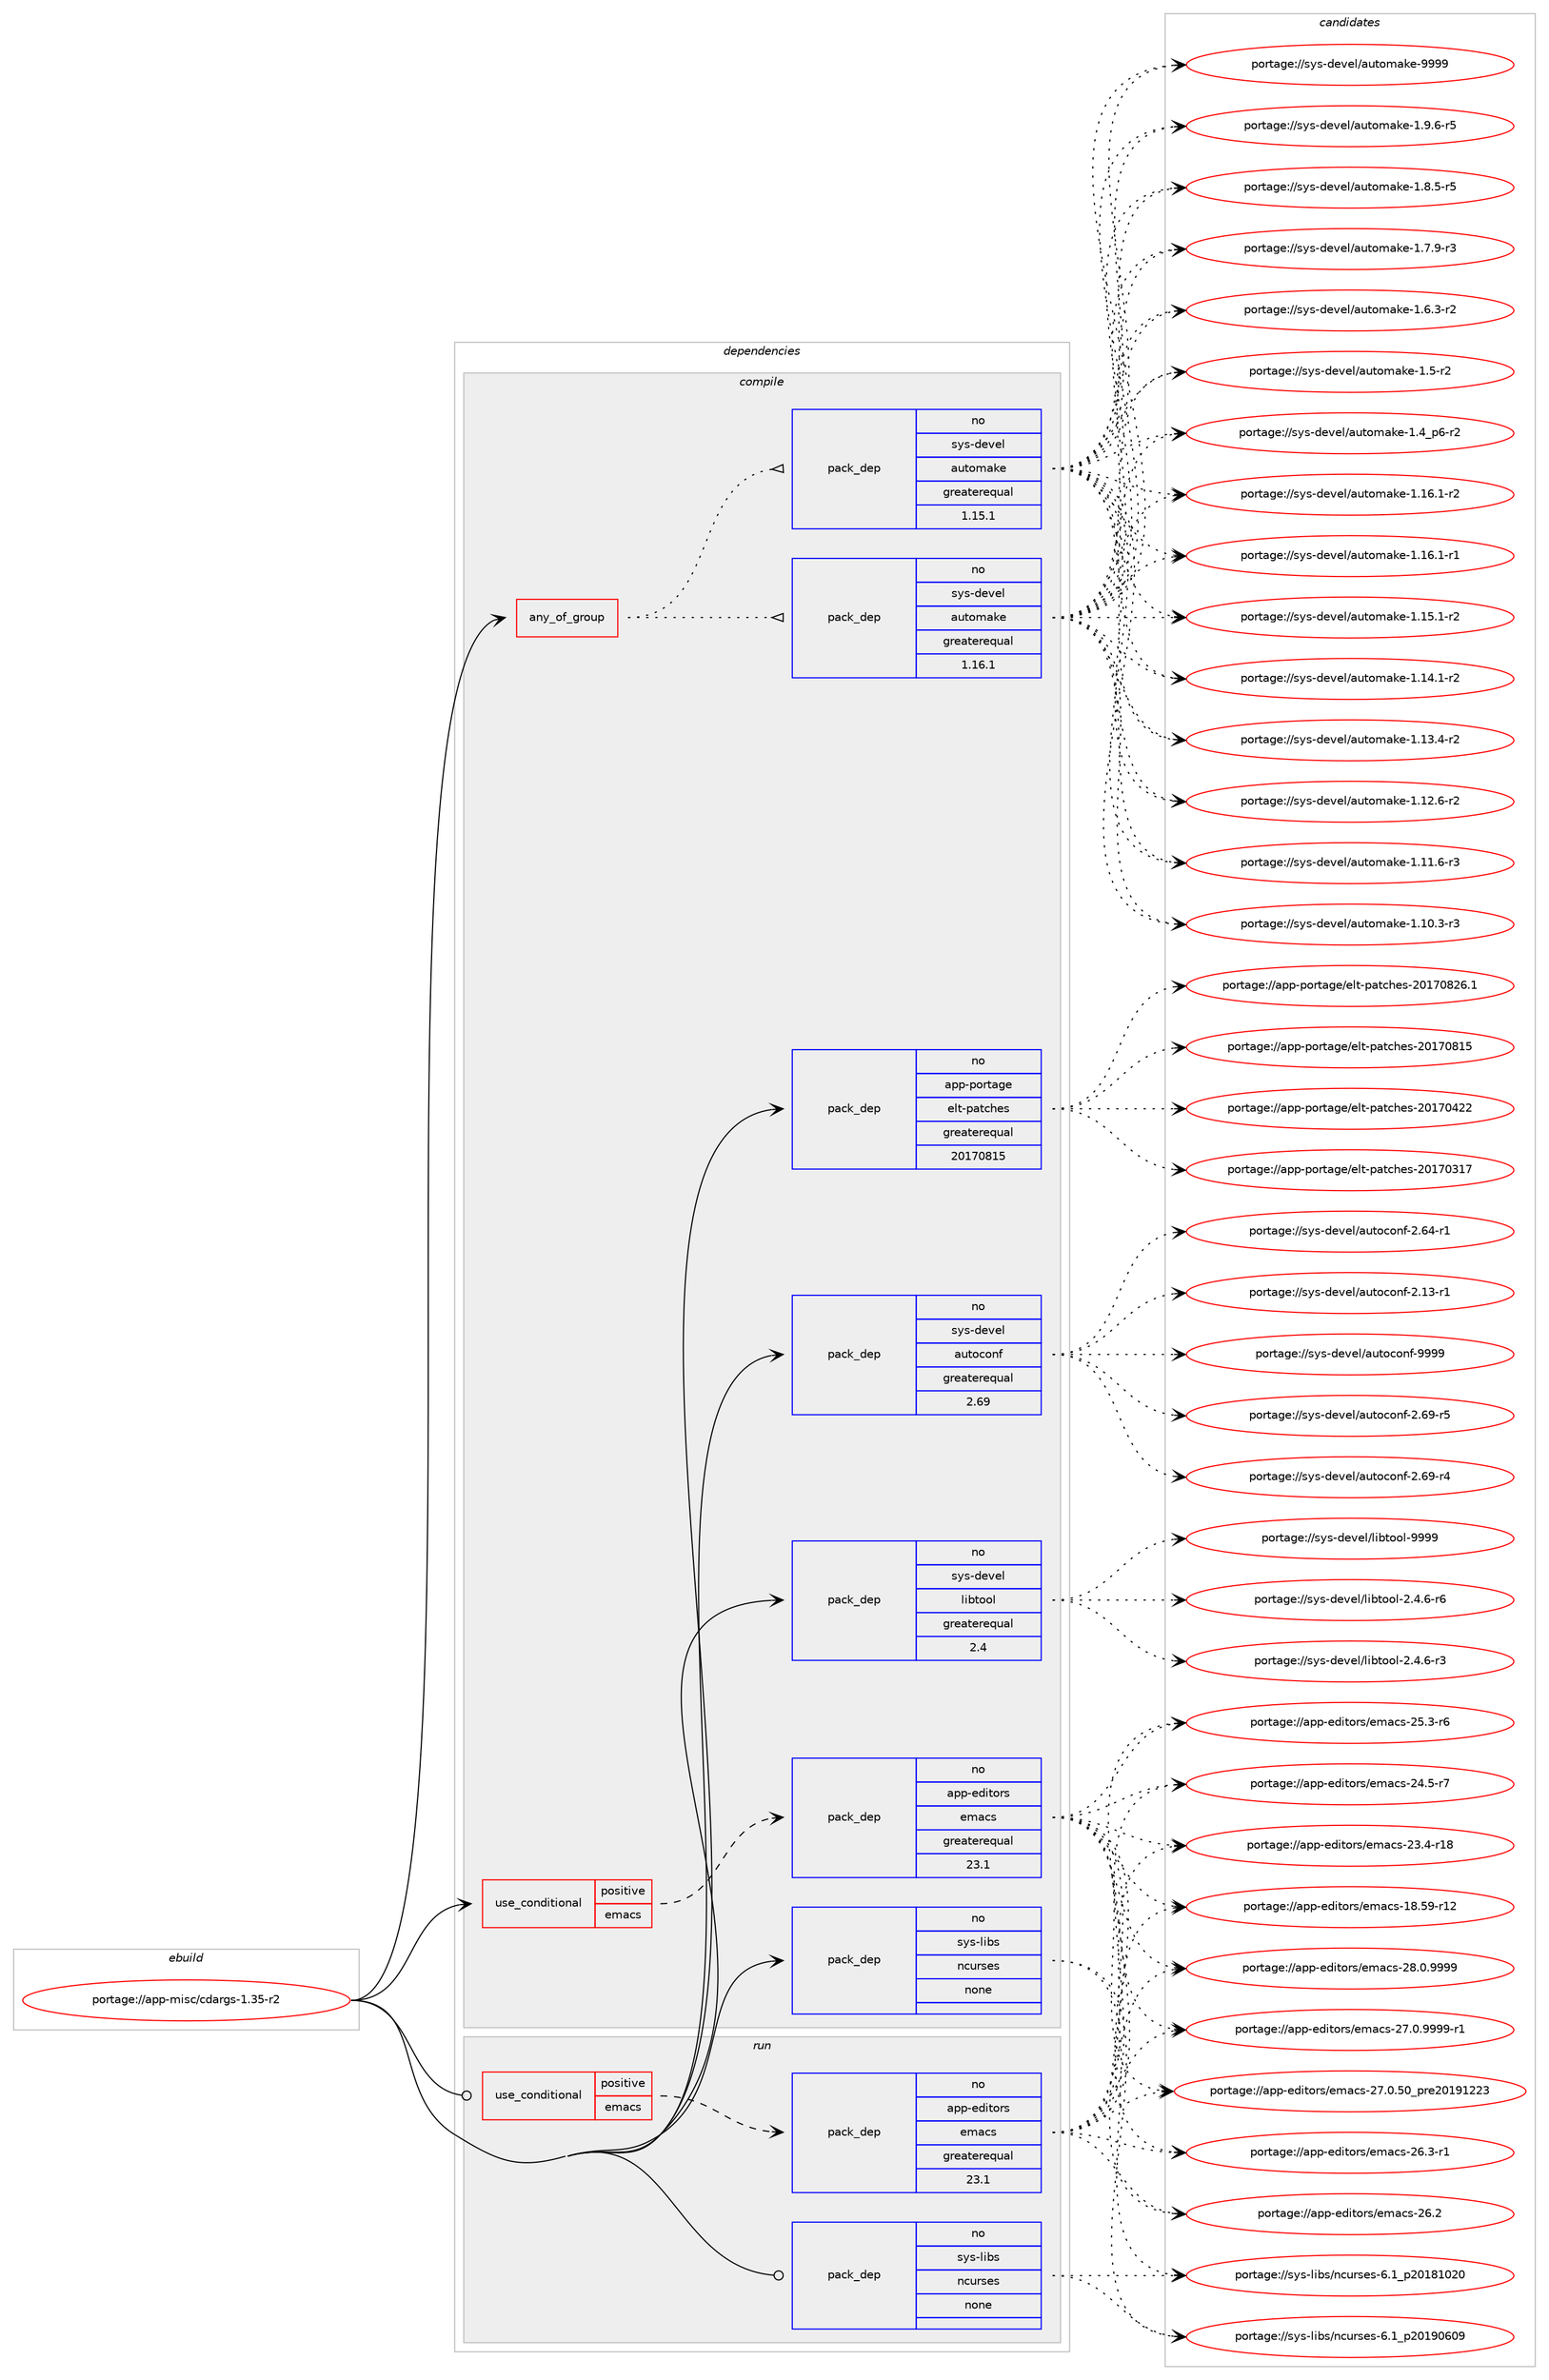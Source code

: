 digraph prolog {

# *************
# Graph options
# *************

newrank=true;
concentrate=true;
compound=true;
graph [rankdir=LR,fontname=Helvetica,fontsize=10,ranksep=1.5];#, ranksep=2.5, nodesep=0.2];
edge  [arrowhead=vee];
node  [fontname=Helvetica,fontsize=10];

# **********
# The ebuild
# **********

subgraph cluster_leftcol {
color=gray;
rank=same;
label=<<i>ebuild</i>>;
id [label="portage://app-misc/cdargs-1.35-r2", color=red, width=4, href="../app-misc/cdargs-1.35-r2.svg"];
}

# ****************
# The dependencies
# ****************

subgraph cluster_midcol {
color=gray;
label=<<i>dependencies</i>>;
subgraph cluster_compile {
fillcolor="#eeeeee";
style=filled;
label=<<i>compile</i>>;
subgraph any7934 {
dependency613273 [label=<<TABLE BORDER="0" CELLBORDER="1" CELLSPACING="0" CELLPADDING="4"><TR><TD CELLPADDING="10">any_of_group</TD></TR></TABLE>>, shape=none, color=red];subgraph pack461470 {
dependency613274 [label=<<TABLE BORDER="0" CELLBORDER="1" CELLSPACING="0" CELLPADDING="4" WIDTH="220"><TR><TD ROWSPAN="6" CELLPADDING="30">pack_dep</TD></TR><TR><TD WIDTH="110">no</TD></TR><TR><TD>sys-devel</TD></TR><TR><TD>automake</TD></TR><TR><TD>greaterequal</TD></TR><TR><TD>1.16.1</TD></TR></TABLE>>, shape=none, color=blue];
}
dependency613273:e -> dependency613274:w [weight=20,style="dotted",arrowhead="oinv"];
subgraph pack461471 {
dependency613275 [label=<<TABLE BORDER="0" CELLBORDER="1" CELLSPACING="0" CELLPADDING="4" WIDTH="220"><TR><TD ROWSPAN="6" CELLPADDING="30">pack_dep</TD></TR><TR><TD WIDTH="110">no</TD></TR><TR><TD>sys-devel</TD></TR><TR><TD>automake</TD></TR><TR><TD>greaterequal</TD></TR><TR><TD>1.15.1</TD></TR></TABLE>>, shape=none, color=blue];
}
dependency613273:e -> dependency613275:w [weight=20,style="dotted",arrowhead="oinv"];
}
id:e -> dependency613273:w [weight=20,style="solid",arrowhead="vee"];
subgraph cond143593 {
dependency613276 [label=<<TABLE BORDER="0" CELLBORDER="1" CELLSPACING="0" CELLPADDING="4"><TR><TD ROWSPAN="3" CELLPADDING="10">use_conditional</TD></TR><TR><TD>positive</TD></TR><TR><TD>emacs</TD></TR></TABLE>>, shape=none, color=red];
subgraph pack461472 {
dependency613277 [label=<<TABLE BORDER="0" CELLBORDER="1" CELLSPACING="0" CELLPADDING="4" WIDTH="220"><TR><TD ROWSPAN="6" CELLPADDING="30">pack_dep</TD></TR><TR><TD WIDTH="110">no</TD></TR><TR><TD>app-editors</TD></TR><TR><TD>emacs</TD></TR><TR><TD>greaterequal</TD></TR><TR><TD>23.1</TD></TR></TABLE>>, shape=none, color=blue];
}
dependency613276:e -> dependency613277:w [weight=20,style="dashed",arrowhead="vee"];
}
id:e -> dependency613276:w [weight=20,style="solid",arrowhead="vee"];
subgraph pack461473 {
dependency613278 [label=<<TABLE BORDER="0" CELLBORDER="1" CELLSPACING="0" CELLPADDING="4" WIDTH="220"><TR><TD ROWSPAN="6" CELLPADDING="30">pack_dep</TD></TR><TR><TD WIDTH="110">no</TD></TR><TR><TD>app-portage</TD></TR><TR><TD>elt-patches</TD></TR><TR><TD>greaterequal</TD></TR><TR><TD>20170815</TD></TR></TABLE>>, shape=none, color=blue];
}
id:e -> dependency613278:w [weight=20,style="solid",arrowhead="vee"];
subgraph pack461474 {
dependency613279 [label=<<TABLE BORDER="0" CELLBORDER="1" CELLSPACING="0" CELLPADDING="4" WIDTH="220"><TR><TD ROWSPAN="6" CELLPADDING="30">pack_dep</TD></TR><TR><TD WIDTH="110">no</TD></TR><TR><TD>sys-devel</TD></TR><TR><TD>autoconf</TD></TR><TR><TD>greaterequal</TD></TR><TR><TD>2.69</TD></TR></TABLE>>, shape=none, color=blue];
}
id:e -> dependency613279:w [weight=20,style="solid",arrowhead="vee"];
subgraph pack461475 {
dependency613280 [label=<<TABLE BORDER="0" CELLBORDER="1" CELLSPACING="0" CELLPADDING="4" WIDTH="220"><TR><TD ROWSPAN="6" CELLPADDING="30">pack_dep</TD></TR><TR><TD WIDTH="110">no</TD></TR><TR><TD>sys-devel</TD></TR><TR><TD>libtool</TD></TR><TR><TD>greaterequal</TD></TR><TR><TD>2.4</TD></TR></TABLE>>, shape=none, color=blue];
}
id:e -> dependency613280:w [weight=20,style="solid",arrowhead="vee"];
subgraph pack461476 {
dependency613281 [label=<<TABLE BORDER="0" CELLBORDER="1" CELLSPACING="0" CELLPADDING="4" WIDTH="220"><TR><TD ROWSPAN="6" CELLPADDING="30">pack_dep</TD></TR><TR><TD WIDTH="110">no</TD></TR><TR><TD>sys-libs</TD></TR><TR><TD>ncurses</TD></TR><TR><TD>none</TD></TR><TR><TD></TD></TR></TABLE>>, shape=none, color=blue];
}
id:e -> dependency613281:w [weight=20,style="solid",arrowhead="vee"];
}
subgraph cluster_compileandrun {
fillcolor="#eeeeee";
style=filled;
label=<<i>compile and run</i>>;
}
subgraph cluster_run {
fillcolor="#eeeeee";
style=filled;
label=<<i>run</i>>;
subgraph cond143594 {
dependency613282 [label=<<TABLE BORDER="0" CELLBORDER="1" CELLSPACING="0" CELLPADDING="4"><TR><TD ROWSPAN="3" CELLPADDING="10">use_conditional</TD></TR><TR><TD>positive</TD></TR><TR><TD>emacs</TD></TR></TABLE>>, shape=none, color=red];
subgraph pack461477 {
dependency613283 [label=<<TABLE BORDER="0" CELLBORDER="1" CELLSPACING="0" CELLPADDING="4" WIDTH="220"><TR><TD ROWSPAN="6" CELLPADDING="30">pack_dep</TD></TR><TR><TD WIDTH="110">no</TD></TR><TR><TD>app-editors</TD></TR><TR><TD>emacs</TD></TR><TR><TD>greaterequal</TD></TR><TR><TD>23.1</TD></TR></TABLE>>, shape=none, color=blue];
}
dependency613282:e -> dependency613283:w [weight=20,style="dashed",arrowhead="vee"];
}
id:e -> dependency613282:w [weight=20,style="solid",arrowhead="odot"];
subgraph pack461478 {
dependency613284 [label=<<TABLE BORDER="0" CELLBORDER="1" CELLSPACING="0" CELLPADDING="4" WIDTH="220"><TR><TD ROWSPAN="6" CELLPADDING="30">pack_dep</TD></TR><TR><TD WIDTH="110">no</TD></TR><TR><TD>sys-libs</TD></TR><TR><TD>ncurses</TD></TR><TR><TD>none</TD></TR><TR><TD></TD></TR></TABLE>>, shape=none, color=blue];
}
id:e -> dependency613284:w [weight=20,style="solid",arrowhead="odot"];
}
}

# **************
# The candidates
# **************

subgraph cluster_choices {
rank=same;
color=gray;
label=<<i>candidates</i>>;

subgraph choice461470 {
color=black;
nodesep=1;
choice115121115451001011181011084797117116111109971071014557575757 [label="portage://sys-devel/automake-9999", color=red, width=4,href="../sys-devel/automake-9999.svg"];
choice115121115451001011181011084797117116111109971071014549465746544511453 [label="portage://sys-devel/automake-1.9.6-r5", color=red, width=4,href="../sys-devel/automake-1.9.6-r5.svg"];
choice115121115451001011181011084797117116111109971071014549465646534511453 [label="portage://sys-devel/automake-1.8.5-r5", color=red, width=4,href="../sys-devel/automake-1.8.5-r5.svg"];
choice115121115451001011181011084797117116111109971071014549465546574511451 [label="portage://sys-devel/automake-1.7.9-r3", color=red, width=4,href="../sys-devel/automake-1.7.9-r3.svg"];
choice115121115451001011181011084797117116111109971071014549465446514511450 [label="portage://sys-devel/automake-1.6.3-r2", color=red, width=4,href="../sys-devel/automake-1.6.3-r2.svg"];
choice11512111545100101118101108479711711611110997107101454946534511450 [label="portage://sys-devel/automake-1.5-r2", color=red, width=4,href="../sys-devel/automake-1.5-r2.svg"];
choice115121115451001011181011084797117116111109971071014549465295112544511450 [label="portage://sys-devel/automake-1.4_p6-r2", color=red, width=4,href="../sys-devel/automake-1.4_p6-r2.svg"];
choice11512111545100101118101108479711711611110997107101454946495446494511450 [label="portage://sys-devel/automake-1.16.1-r2", color=red, width=4,href="../sys-devel/automake-1.16.1-r2.svg"];
choice11512111545100101118101108479711711611110997107101454946495446494511449 [label="portage://sys-devel/automake-1.16.1-r1", color=red, width=4,href="../sys-devel/automake-1.16.1-r1.svg"];
choice11512111545100101118101108479711711611110997107101454946495346494511450 [label="portage://sys-devel/automake-1.15.1-r2", color=red, width=4,href="../sys-devel/automake-1.15.1-r2.svg"];
choice11512111545100101118101108479711711611110997107101454946495246494511450 [label="portage://sys-devel/automake-1.14.1-r2", color=red, width=4,href="../sys-devel/automake-1.14.1-r2.svg"];
choice11512111545100101118101108479711711611110997107101454946495146524511450 [label="portage://sys-devel/automake-1.13.4-r2", color=red, width=4,href="../sys-devel/automake-1.13.4-r2.svg"];
choice11512111545100101118101108479711711611110997107101454946495046544511450 [label="portage://sys-devel/automake-1.12.6-r2", color=red, width=4,href="../sys-devel/automake-1.12.6-r2.svg"];
choice11512111545100101118101108479711711611110997107101454946494946544511451 [label="portage://sys-devel/automake-1.11.6-r3", color=red, width=4,href="../sys-devel/automake-1.11.6-r3.svg"];
choice11512111545100101118101108479711711611110997107101454946494846514511451 [label="portage://sys-devel/automake-1.10.3-r3", color=red, width=4,href="../sys-devel/automake-1.10.3-r3.svg"];
dependency613274:e -> choice115121115451001011181011084797117116111109971071014557575757:w [style=dotted,weight="100"];
dependency613274:e -> choice115121115451001011181011084797117116111109971071014549465746544511453:w [style=dotted,weight="100"];
dependency613274:e -> choice115121115451001011181011084797117116111109971071014549465646534511453:w [style=dotted,weight="100"];
dependency613274:e -> choice115121115451001011181011084797117116111109971071014549465546574511451:w [style=dotted,weight="100"];
dependency613274:e -> choice115121115451001011181011084797117116111109971071014549465446514511450:w [style=dotted,weight="100"];
dependency613274:e -> choice11512111545100101118101108479711711611110997107101454946534511450:w [style=dotted,weight="100"];
dependency613274:e -> choice115121115451001011181011084797117116111109971071014549465295112544511450:w [style=dotted,weight="100"];
dependency613274:e -> choice11512111545100101118101108479711711611110997107101454946495446494511450:w [style=dotted,weight="100"];
dependency613274:e -> choice11512111545100101118101108479711711611110997107101454946495446494511449:w [style=dotted,weight="100"];
dependency613274:e -> choice11512111545100101118101108479711711611110997107101454946495346494511450:w [style=dotted,weight="100"];
dependency613274:e -> choice11512111545100101118101108479711711611110997107101454946495246494511450:w [style=dotted,weight="100"];
dependency613274:e -> choice11512111545100101118101108479711711611110997107101454946495146524511450:w [style=dotted,weight="100"];
dependency613274:e -> choice11512111545100101118101108479711711611110997107101454946495046544511450:w [style=dotted,weight="100"];
dependency613274:e -> choice11512111545100101118101108479711711611110997107101454946494946544511451:w [style=dotted,weight="100"];
dependency613274:e -> choice11512111545100101118101108479711711611110997107101454946494846514511451:w [style=dotted,weight="100"];
}
subgraph choice461471 {
color=black;
nodesep=1;
choice115121115451001011181011084797117116111109971071014557575757 [label="portage://sys-devel/automake-9999", color=red, width=4,href="../sys-devel/automake-9999.svg"];
choice115121115451001011181011084797117116111109971071014549465746544511453 [label="portage://sys-devel/automake-1.9.6-r5", color=red, width=4,href="../sys-devel/automake-1.9.6-r5.svg"];
choice115121115451001011181011084797117116111109971071014549465646534511453 [label="portage://sys-devel/automake-1.8.5-r5", color=red, width=4,href="../sys-devel/automake-1.8.5-r5.svg"];
choice115121115451001011181011084797117116111109971071014549465546574511451 [label="portage://sys-devel/automake-1.7.9-r3", color=red, width=4,href="../sys-devel/automake-1.7.9-r3.svg"];
choice115121115451001011181011084797117116111109971071014549465446514511450 [label="portage://sys-devel/automake-1.6.3-r2", color=red, width=4,href="../sys-devel/automake-1.6.3-r2.svg"];
choice11512111545100101118101108479711711611110997107101454946534511450 [label="portage://sys-devel/automake-1.5-r2", color=red, width=4,href="../sys-devel/automake-1.5-r2.svg"];
choice115121115451001011181011084797117116111109971071014549465295112544511450 [label="portage://sys-devel/automake-1.4_p6-r2", color=red, width=4,href="../sys-devel/automake-1.4_p6-r2.svg"];
choice11512111545100101118101108479711711611110997107101454946495446494511450 [label="portage://sys-devel/automake-1.16.1-r2", color=red, width=4,href="../sys-devel/automake-1.16.1-r2.svg"];
choice11512111545100101118101108479711711611110997107101454946495446494511449 [label="portage://sys-devel/automake-1.16.1-r1", color=red, width=4,href="../sys-devel/automake-1.16.1-r1.svg"];
choice11512111545100101118101108479711711611110997107101454946495346494511450 [label="portage://sys-devel/automake-1.15.1-r2", color=red, width=4,href="../sys-devel/automake-1.15.1-r2.svg"];
choice11512111545100101118101108479711711611110997107101454946495246494511450 [label="portage://sys-devel/automake-1.14.1-r2", color=red, width=4,href="../sys-devel/automake-1.14.1-r2.svg"];
choice11512111545100101118101108479711711611110997107101454946495146524511450 [label="portage://sys-devel/automake-1.13.4-r2", color=red, width=4,href="../sys-devel/automake-1.13.4-r2.svg"];
choice11512111545100101118101108479711711611110997107101454946495046544511450 [label="portage://sys-devel/automake-1.12.6-r2", color=red, width=4,href="../sys-devel/automake-1.12.6-r2.svg"];
choice11512111545100101118101108479711711611110997107101454946494946544511451 [label="portage://sys-devel/automake-1.11.6-r3", color=red, width=4,href="../sys-devel/automake-1.11.6-r3.svg"];
choice11512111545100101118101108479711711611110997107101454946494846514511451 [label="portage://sys-devel/automake-1.10.3-r3", color=red, width=4,href="../sys-devel/automake-1.10.3-r3.svg"];
dependency613275:e -> choice115121115451001011181011084797117116111109971071014557575757:w [style=dotted,weight="100"];
dependency613275:e -> choice115121115451001011181011084797117116111109971071014549465746544511453:w [style=dotted,weight="100"];
dependency613275:e -> choice115121115451001011181011084797117116111109971071014549465646534511453:w [style=dotted,weight="100"];
dependency613275:e -> choice115121115451001011181011084797117116111109971071014549465546574511451:w [style=dotted,weight="100"];
dependency613275:e -> choice115121115451001011181011084797117116111109971071014549465446514511450:w [style=dotted,weight="100"];
dependency613275:e -> choice11512111545100101118101108479711711611110997107101454946534511450:w [style=dotted,weight="100"];
dependency613275:e -> choice115121115451001011181011084797117116111109971071014549465295112544511450:w [style=dotted,weight="100"];
dependency613275:e -> choice11512111545100101118101108479711711611110997107101454946495446494511450:w [style=dotted,weight="100"];
dependency613275:e -> choice11512111545100101118101108479711711611110997107101454946495446494511449:w [style=dotted,weight="100"];
dependency613275:e -> choice11512111545100101118101108479711711611110997107101454946495346494511450:w [style=dotted,weight="100"];
dependency613275:e -> choice11512111545100101118101108479711711611110997107101454946495246494511450:w [style=dotted,weight="100"];
dependency613275:e -> choice11512111545100101118101108479711711611110997107101454946495146524511450:w [style=dotted,weight="100"];
dependency613275:e -> choice11512111545100101118101108479711711611110997107101454946495046544511450:w [style=dotted,weight="100"];
dependency613275:e -> choice11512111545100101118101108479711711611110997107101454946494946544511451:w [style=dotted,weight="100"];
dependency613275:e -> choice11512111545100101118101108479711711611110997107101454946494846514511451:w [style=dotted,weight="100"];
}
subgraph choice461472 {
color=black;
nodesep=1;
choice971121124510110010511611111411547101109979911545505646484657575757 [label="portage://app-editors/emacs-28.0.9999", color=red, width=4,href="../app-editors/emacs-28.0.9999.svg"];
choice9711211245101100105116111114115471011099799115455055464846575757574511449 [label="portage://app-editors/emacs-27.0.9999-r1", color=red, width=4,href="../app-editors/emacs-27.0.9999-r1.svg"];
choice97112112451011001051161111141154710110997991154550554648465348951121141015048495749505051 [label="portage://app-editors/emacs-27.0.50_pre20191223", color=red, width=4,href="../app-editors/emacs-27.0.50_pre20191223.svg"];
choice971121124510110010511611111411547101109979911545505446514511449 [label="portage://app-editors/emacs-26.3-r1", color=red, width=4,href="../app-editors/emacs-26.3-r1.svg"];
choice97112112451011001051161111141154710110997991154550544650 [label="portage://app-editors/emacs-26.2", color=red, width=4,href="../app-editors/emacs-26.2.svg"];
choice971121124510110010511611111411547101109979911545505346514511454 [label="portage://app-editors/emacs-25.3-r6", color=red, width=4,href="../app-editors/emacs-25.3-r6.svg"];
choice971121124510110010511611111411547101109979911545505246534511455 [label="portage://app-editors/emacs-24.5-r7", color=red, width=4,href="../app-editors/emacs-24.5-r7.svg"];
choice97112112451011001051161111141154710110997991154550514652451144956 [label="portage://app-editors/emacs-23.4-r18", color=red, width=4,href="../app-editors/emacs-23.4-r18.svg"];
choice9711211245101100105116111114115471011099799115454956465357451144950 [label="portage://app-editors/emacs-18.59-r12", color=red, width=4,href="../app-editors/emacs-18.59-r12.svg"];
dependency613277:e -> choice971121124510110010511611111411547101109979911545505646484657575757:w [style=dotted,weight="100"];
dependency613277:e -> choice9711211245101100105116111114115471011099799115455055464846575757574511449:w [style=dotted,weight="100"];
dependency613277:e -> choice97112112451011001051161111141154710110997991154550554648465348951121141015048495749505051:w [style=dotted,weight="100"];
dependency613277:e -> choice971121124510110010511611111411547101109979911545505446514511449:w [style=dotted,weight="100"];
dependency613277:e -> choice97112112451011001051161111141154710110997991154550544650:w [style=dotted,weight="100"];
dependency613277:e -> choice971121124510110010511611111411547101109979911545505346514511454:w [style=dotted,weight="100"];
dependency613277:e -> choice971121124510110010511611111411547101109979911545505246534511455:w [style=dotted,weight="100"];
dependency613277:e -> choice97112112451011001051161111141154710110997991154550514652451144956:w [style=dotted,weight="100"];
dependency613277:e -> choice9711211245101100105116111114115471011099799115454956465357451144950:w [style=dotted,weight="100"];
}
subgraph choice461473 {
color=black;
nodesep=1;
choice971121124511211111411697103101471011081164511297116991041011154550484955485650544649 [label="portage://app-portage/elt-patches-20170826.1", color=red, width=4,href="../app-portage/elt-patches-20170826.1.svg"];
choice97112112451121111141169710310147101108116451129711699104101115455048495548564953 [label="portage://app-portage/elt-patches-20170815", color=red, width=4,href="../app-portage/elt-patches-20170815.svg"];
choice97112112451121111141169710310147101108116451129711699104101115455048495548525050 [label="portage://app-portage/elt-patches-20170422", color=red, width=4,href="../app-portage/elt-patches-20170422.svg"];
choice97112112451121111141169710310147101108116451129711699104101115455048495548514955 [label="portage://app-portage/elt-patches-20170317", color=red, width=4,href="../app-portage/elt-patches-20170317.svg"];
dependency613278:e -> choice971121124511211111411697103101471011081164511297116991041011154550484955485650544649:w [style=dotted,weight="100"];
dependency613278:e -> choice97112112451121111141169710310147101108116451129711699104101115455048495548564953:w [style=dotted,weight="100"];
dependency613278:e -> choice97112112451121111141169710310147101108116451129711699104101115455048495548525050:w [style=dotted,weight="100"];
dependency613278:e -> choice97112112451121111141169710310147101108116451129711699104101115455048495548514955:w [style=dotted,weight="100"];
}
subgraph choice461474 {
color=black;
nodesep=1;
choice115121115451001011181011084797117116111991111101024557575757 [label="portage://sys-devel/autoconf-9999", color=red, width=4,href="../sys-devel/autoconf-9999.svg"];
choice1151211154510010111810110847971171161119911111010245504654574511453 [label="portage://sys-devel/autoconf-2.69-r5", color=red, width=4,href="../sys-devel/autoconf-2.69-r5.svg"];
choice1151211154510010111810110847971171161119911111010245504654574511452 [label="portage://sys-devel/autoconf-2.69-r4", color=red, width=4,href="../sys-devel/autoconf-2.69-r4.svg"];
choice1151211154510010111810110847971171161119911111010245504654524511449 [label="portage://sys-devel/autoconf-2.64-r1", color=red, width=4,href="../sys-devel/autoconf-2.64-r1.svg"];
choice1151211154510010111810110847971171161119911111010245504649514511449 [label="portage://sys-devel/autoconf-2.13-r1", color=red, width=4,href="../sys-devel/autoconf-2.13-r1.svg"];
dependency613279:e -> choice115121115451001011181011084797117116111991111101024557575757:w [style=dotted,weight="100"];
dependency613279:e -> choice1151211154510010111810110847971171161119911111010245504654574511453:w [style=dotted,weight="100"];
dependency613279:e -> choice1151211154510010111810110847971171161119911111010245504654574511452:w [style=dotted,weight="100"];
dependency613279:e -> choice1151211154510010111810110847971171161119911111010245504654524511449:w [style=dotted,weight="100"];
dependency613279:e -> choice1151211154510010111810110847971171161119911111010245504649514511449:w [style=dotted,weight="100"];
}
subgraph choice461475 {
color=black;
nodesep=1;
choice1151211154510010111810110847108105981161111111084557575757 [label="portage://sys-devel/libtool-9999", color=red, width=4,href="../sys-devel/libtool-9999.svg"];
choice1151211154510010111810110847108105981161111111084550465246544511454 [label="portage://sys-devel/libtool-2.4.6-r6", color=red, width=4,href="../sys-devel/libtool-2.4.6-r6.svg"];
choice1151211154510010111810110847108105981161111111084550465246544511451 [label="portage://sys-devel/libtool-2.4.6-r3", color=red, width=4,href="../sys-devel/libtool-2.4.6-r3.svg"];
dependency613280:e -> choice1151211154510010111810110847108105981161111111084557575757:w [style=dotted,weight="100"];
dependency613280:e -> choice1151211154510010111810110847108105981161111111084550465246544511454:w [style=dotted,weight="100"];
dependency613280:e -> choice1151211154510010111810110847108105981161111111084550465246544511451:w [style=dotted,weight="100"];
}
subgraph choice461476 {
color=black;
nodesep=1;
choice1151211154510810598115471109911711411510111545544649951125048495748544857 [label="portage://sys-libs/ncurses-6.1_p20190609", color=red, width=4,href="../sys-libs/ncurses-6.1_p20190609.svg"];
choice1151211154510810598115471109911711411510111545544649951125048495649485048 [label="portage://sys-libs/ncurses-6.1_p20181020", color=red, width=4,href="../sys-libs/ncurses-6.1_p20181020.svg"];
dependency613281:e -> choice1151211154510810598115471109911711411510111545544649951125048495748544857:w [style=dotted,weight="100"];
dependency613281:e -> choice1151211154510810598115471109911711411510111545544649951125048495649485048:w [style=dotted,weight="100"];
}
subgraph choice461477 {
color=black;
nodesep=1;
choice971121124510110010511611111411547101109979911545505646484657575757 [label="portage://app-editors/emacs-28.0.9999", color=red, width=4,href="../app-editors/emacs-28.0.9999.svg"];
choice9711211245101100105116111114115471011099799115455055464846575757574511449 [label="portage://app-editors/emacs-27.0.9999-r1", color=red, width=4,href="../app-editors/emacs-27.0.9999-r1.svg"];
choice97112112451011001051161111141154710110997991154550554648465348951121141015048495749505051 [label="portage://app-editors/emacs-27.0.50_pre20191223", color=red, width=4,href="../app-editors/emacs-27.0.50_pre20191223.svg"];
choice971121124510110010511611111411547101109979911545505446514511449 [label="portage://app-editors/emacs-26.3-r1", color=red, width=4,href="../app-editors/emacs-26.3-r1.svg"];
choice97112112451011001051161111141154710110997991154550544650 [label="portage://app-editors/emacs-26.2", color=red, width=4,href="../app-editors/emacs-26.2.svg"];
choice971121124510110010511611111411547101109979911545505346514511454 [label="portage://app-editors/emacs-25.3-r6", color=red, width=4,href="../app-editors/emacs-25.3-r6.svg"];
choice971121124510110010511611111411547101109979911545505246534511455 [label="portage://app-editors/emacs-24.5-r7", color=red, width=4,href="../app-editors/emacs-24.5-r7.svg"];
choice97112112451011001051161111141154710110997991154550514652451144956 [label="portage://app-editors/emacs-23.4-r18", color=red, width=4,href="../app-editors/emacs-23.4-r18.svg"];
choice9711211245101100105116111114115471011099799115454956465357451144950 [label="portage://app-editors/emacs-18.59-r12", color=red, width=4,href="../app-editors/emacs-18.59-r12.svg"];
dependency613283:e -> choice971121124510110010511611111411547101109979911545505646484657575757:w [style=dotted,weight="100"];
dependency613283:e -> choice9711211245101100105116111114115471011099799115455055464846575757574511449:w [style=dotted,weight="100"];
dependency613283:e -> choice97112112451011001051161111141154710110997991154550554648465348951121141015048495749505051:w [style=dotted,weight="100"];
dependency613283:e -> choice971121124510110010511611111411547101109979911545505446514511449:w [style=dotted,weight="100"];
dependency613283:e -> choice97112112451011001051161111141154710110997991154550544650:w [style=dotted,weight="100"];
dependency613283:e -> choice971121124510110010511611111411547101109979911545505346514511454:w [style=dotted,weight="100"];
dependency613283:e -> choice971121124510110010511611111411547101109979911545505246534511455:w [style=dotted,weight="100"];
dependency613283:e -> choice97112112451011001051161111141154710110997991154550514652451144956:w [style=dotted,weight="100"];
dependency613283:e -> choice9711211245101100105116111114115471011099799115454956465357451144950:w [style=dotted,weight="100"];
}
subgraph choice461478 {
color=black;
nodesep=1;
choice1151211154510810598115471109911711411510111545544649951125048495748544857 [label="portage://sys-libs/ncurses-6.1_p20190609", color=red, width=4,href="../sys-libs/ncurses-6.1_p20190609.svg"];
choice1151211154510810598115471109911711411510111545544649951125048495649485048 [label="portage://sys-libs/ncurses-6.1_p20181020", color=red, width=4,href="../sys-libs/ncurses-6.1_p20181020.svg"];
dependency613284:e -> choice1151211154510810598115471109911711411510111545544649951125048495748544857:w [style=dotted,weight="100"];
dependency613284:e -> choice1151211154510810598115471109911711411510111545544649951125048495649485048:w [style=dotted,weight="100"];
}
}

}
